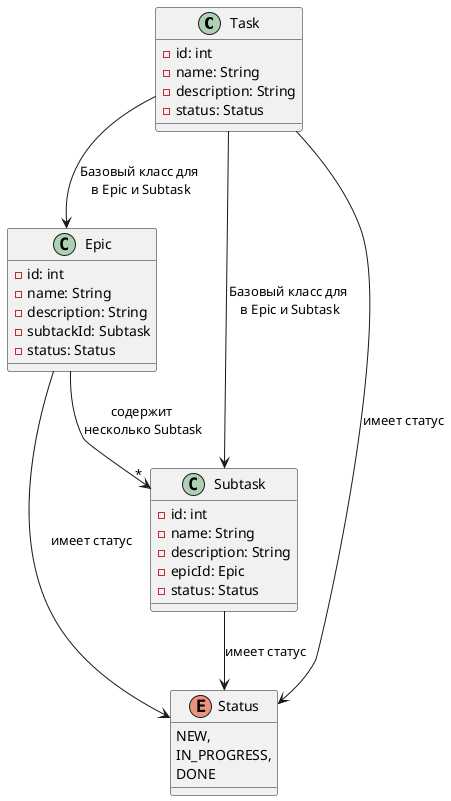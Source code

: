 @startuml
'https://plantuml.com/class-diagram

class Task {
- id: int
- name: String
- description: String
- status: Status
}

class Epic {
- id: int
- name: String
- description: String
- subtackId: Subtask
- status: Status
}

class Subtask {
- id: int
- name: String
- description: String
- epicId: Epic
- status: Status
}

Epic  --> "*" Subtask : содержит \nнесколько Subtask
Task --> Epic : Базовый класс для \nв Epic и Subtask
Task --> Subtask : Базовый класс для \nв Epic и Subtask
enum Status {
NEW,
IN_PROGRESS,
DONE
}

Task --> Status : имеет статус
Epic --> Status : имеет статус
Subtask --> Status : имеет статус

@enduml